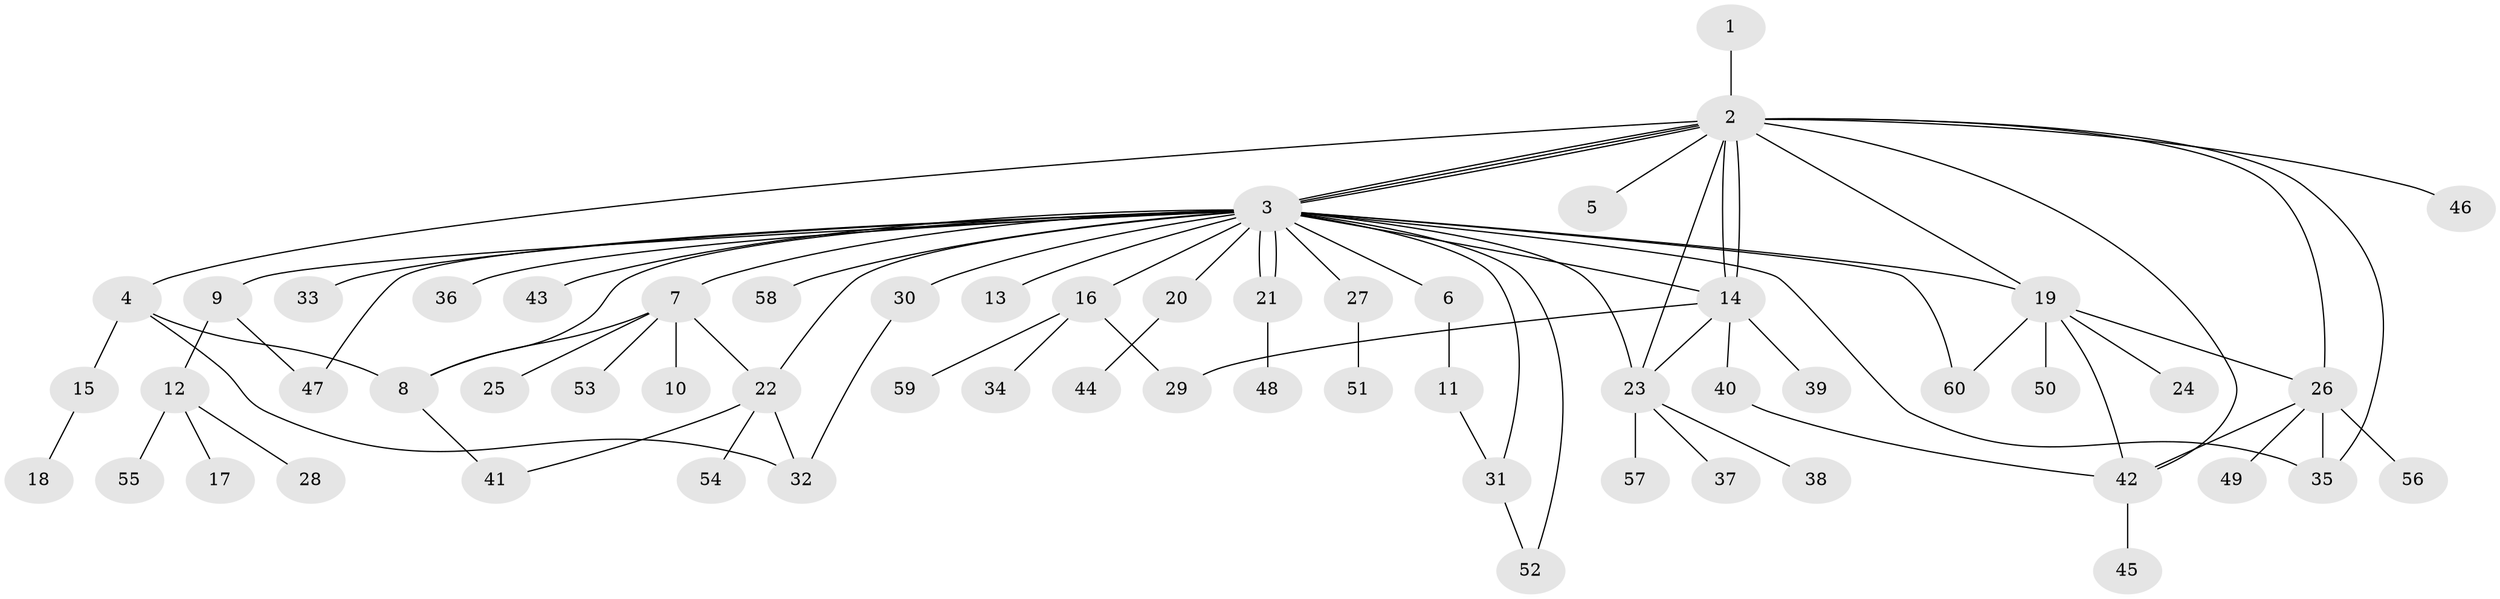 // coarse degree distribution, {1: 0.4883720930232558, 12: 0.023255813953488372, 24: 0.023255813953488372, 4: 0.06976744186046512, 2: 0.18604651162790697, 5: 0.046511627906976744, 3: 0.11627906976744186, 7: 0.023255813953488372, 9: 0.023255813953488372}
// Generated by graph-tools (version 1.1) at 2025/23/03/03/25 07:23:50]
// undirected, 60 vertices, 84 edges
graph export_dot {
graph [start="1"]
  node [color=gray90,style=filled];
  1;
  2;
  3;
  4;
  5;
  6;
  7;
  8;
  9;
  10;
  11;
  12;
  13;
  14;
  15;
  16;
  17;
  18;
  19;
  20;
  21;
  22;
  23;
  24;
  25;
  26;
  27;
  28;
  29;
  30;
  31;
  32;
  33;
  34;
  35;
  36;
  37;
  38;
  39;
  40;
  41;
  42;
  43;
  44;
  45;
  46;
  47;
  48;
  49;
  50;
  51;
  52;
  53;
  54;
  55;
  56;
  57;
  58;
  59;
  60;
  1 -- 2;
  2 -- 3;
  2 -- 3;
  2 -- 3;
  2 -- 4;
  2 -- 5;
  2 -- 14;
  2 -- 14;
  2 -- 19;
  2 -- 23;
  2 -- 26;
  2 -- 35;
  2 -- 42;
  2 -- 46;
  3 -- 6;
  3 -- 7;
  3 -- 8;
  3 -- 9;
  3 -- 13;
  3 -- 14;
  3 -- 16;
  3 -- 19;
  3 -- 20;
  3 -- 21;
  3 -- 21;
  3 -- 22;
  3 -- 23;
  3 -- 27;
  3 -- 30;
  3 -- 31;
  3 -- 33;
  3 -- 35;
  3 -- 36;
  3 -- 43;
  3 -- 47;
  3 -- 52;
  3 -- 58;
  3 -- 60;
  4 -- 8;
  4 -- 15;
  4 -- 32;
  6 -- 11;
  7 -- 8;
  7 -- 10;
  7 -- 22;
  7 -- 25;
  7 -- 53;
  8 -- 41;
  9 -- 12;
  9 -- 47;
  11 -- 31;
  12 -- 17;
  12 -- 28;
  12 -- 55;
  14 -- 23;
  14 -- 29;
  14 -- 39;
  14 -- 40;
  15 -- 18;
  16 -- 29;
  16 -- 34;
  16 -- 59;
  19 -- 24;
  19 -- 26;
  19 -- 42;
  19 -- 50;
  19 -- 60;
  20 -- 44;
  21 -- 48;
  22 -- 32;
  22 -- 41;
  22 -- 54;
  23 -- 37;
  23 -- 38;
  23 -- 57;
  26 -- 35;
  26 -- 42;
  26 -- 49;
  26 -- 56;
  27 -- 51;
  30 -- 32;
  31 -- 52;
  40 -- 42;
  42 -- 45;
}
